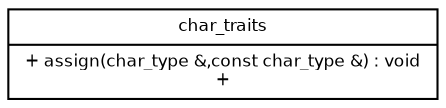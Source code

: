 digraph G {
        fontname = "Bitstream Vera Sans"
        fontsize = 8

        node [
                fontname = "Bitstream Vera Sans"
                fontsize = 8
                shape = "record"
        ]

        edge [
                fontname = "Bitstream Vera Sans"
                fontsize = 8
        ]

 Animal [
                label = "{char_traits|+ assign(char_type &,const char_type &) : void\l+}"
        ]
}
